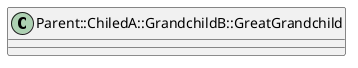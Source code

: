 @startuml Parent::ChiledA::GrandchildB::GreatGrandchild
class Parent::ChiledA::GrandchildB::GreatGrandchild  {

}
@enduml